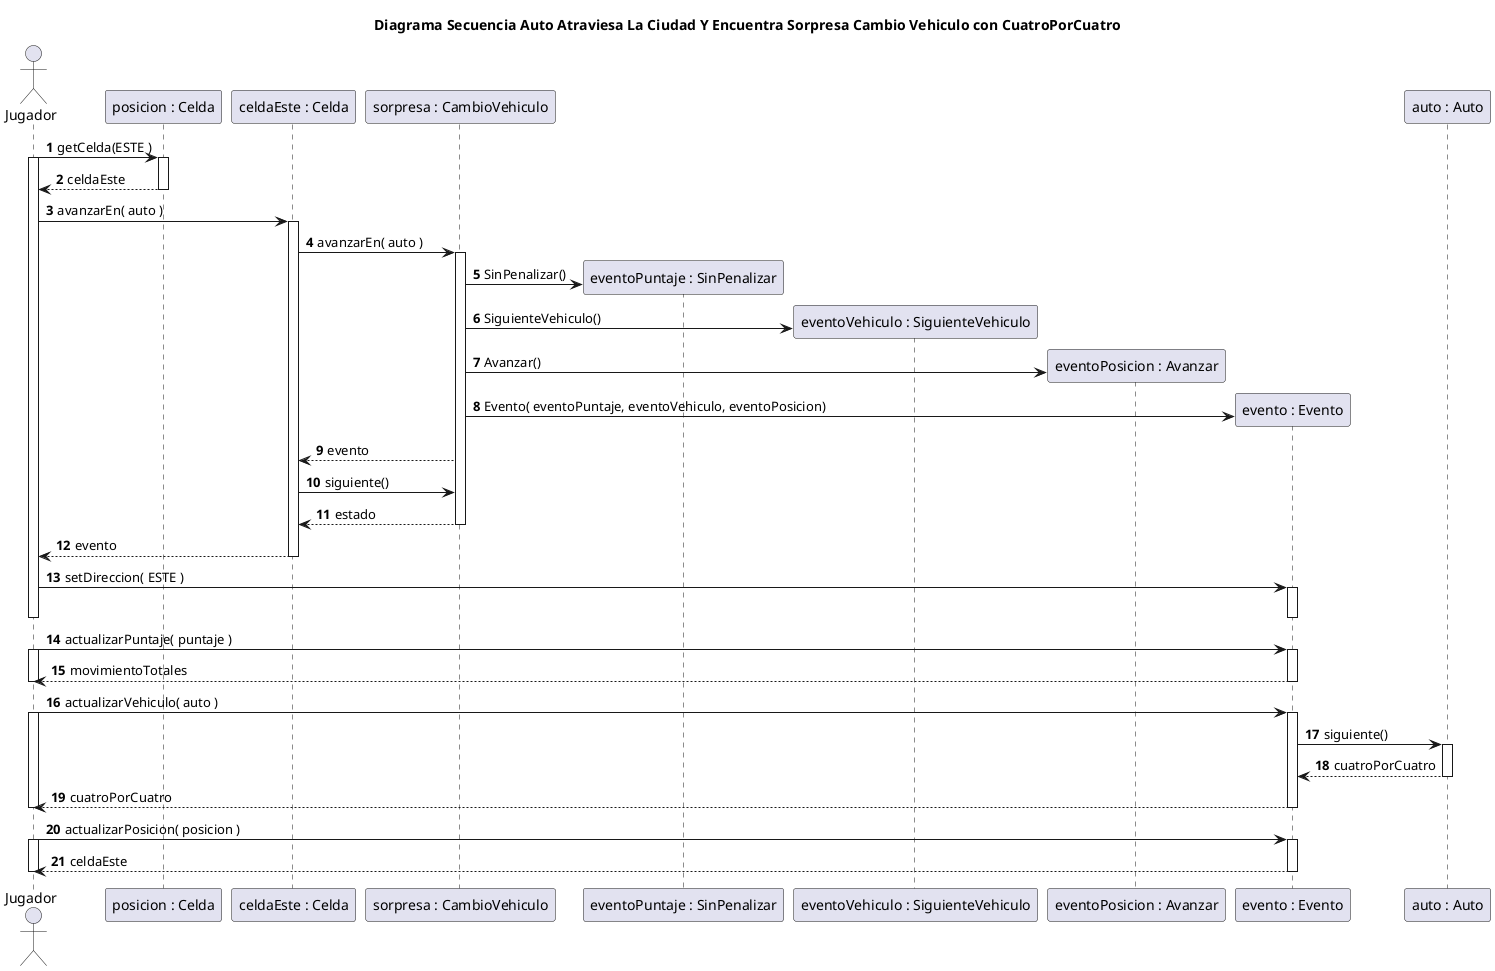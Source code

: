 @startuml
title Diagrama Secuencia Auto Atraviesa La Ciudad Y Encuentra Sorpresa Cambio Vehiculo con CuatroPorCuatro

autonumber

actor Jugador

Jugador -> "posicion : Celda"++: getCelda(ESTE )

activate Jugador
"posicion : Celda" --> Jugador: celdaEste
deactivate "posicion : Celda"
Jugador -> "celdaEste : Celda"++: avanzarEn( auto )


"celdaEste : Celda" -> "sorpresa : CambioVehiculo"++: avanzarEn( auto )

create "eventoPuntaje : SinPenalizar"
"sorpresa : CambioVehiculo"-> "eventoPuntaje : SinPenalizar": SinPenalizar()

create "eventoVehiculo : SiguienteVehiculo"
"sorpresa : CambioVehiculo" -> "eventoVehiculo : SiguienteVehiculo": SiguienteVehiculo()

create "eventoPosicion : Avanzar"
"sorpresa : CambioVehiculo"  -> "eventoPosicion : Avanzar": Avanzar()

create "evento : Evento"
"sorpresa : CambioVehiculo"  -> "evento : Evento": Evento( eventoPuntaje, eventoVehiculo, eventoPosicion)

"sorpresa : CambioVehiculo" --> "celdaEste : Celda": evento
"celdaEste : Celda" -> "sorpresa : CambioVehiculo": siguiente()
"sorpresa : CambioVehiculo" --> "celdaEste : Celda"--: estado

"celdaEste : Celda" --> Jugador: evento
deactivate "celdaEste : Celda"
Jugador -> "evento : Evento"++: setDireccion( ESTE )
deactivate "evento : Evento"

deactivate Jugador

Jugador -> "evento : Evento"++: actualizarPuntaje( puntaje )
activate Jugador
Jugador <-- "evento : Evento"--: movimientoTotales
deactivate Jugador

Jugador -> "evento : Evento"++: actualizarVehiculo( auto )
activate Jugador
"evento : Evento" -> "auto : Auto"++: siguiente()
 "auto : Auto" --> "evento : Evento"--: cuatroPorCuatro

Jugador <-- "evento : Evento"--: cuatroPorCuatro
deactivate Jugador


Jugador -> "evento : Evento"++: actualizarPosicion( posicion )
activate Jugador
Jugador <-- "evento : Evento"--: celdaEste
deactivate Jugador
@enduml